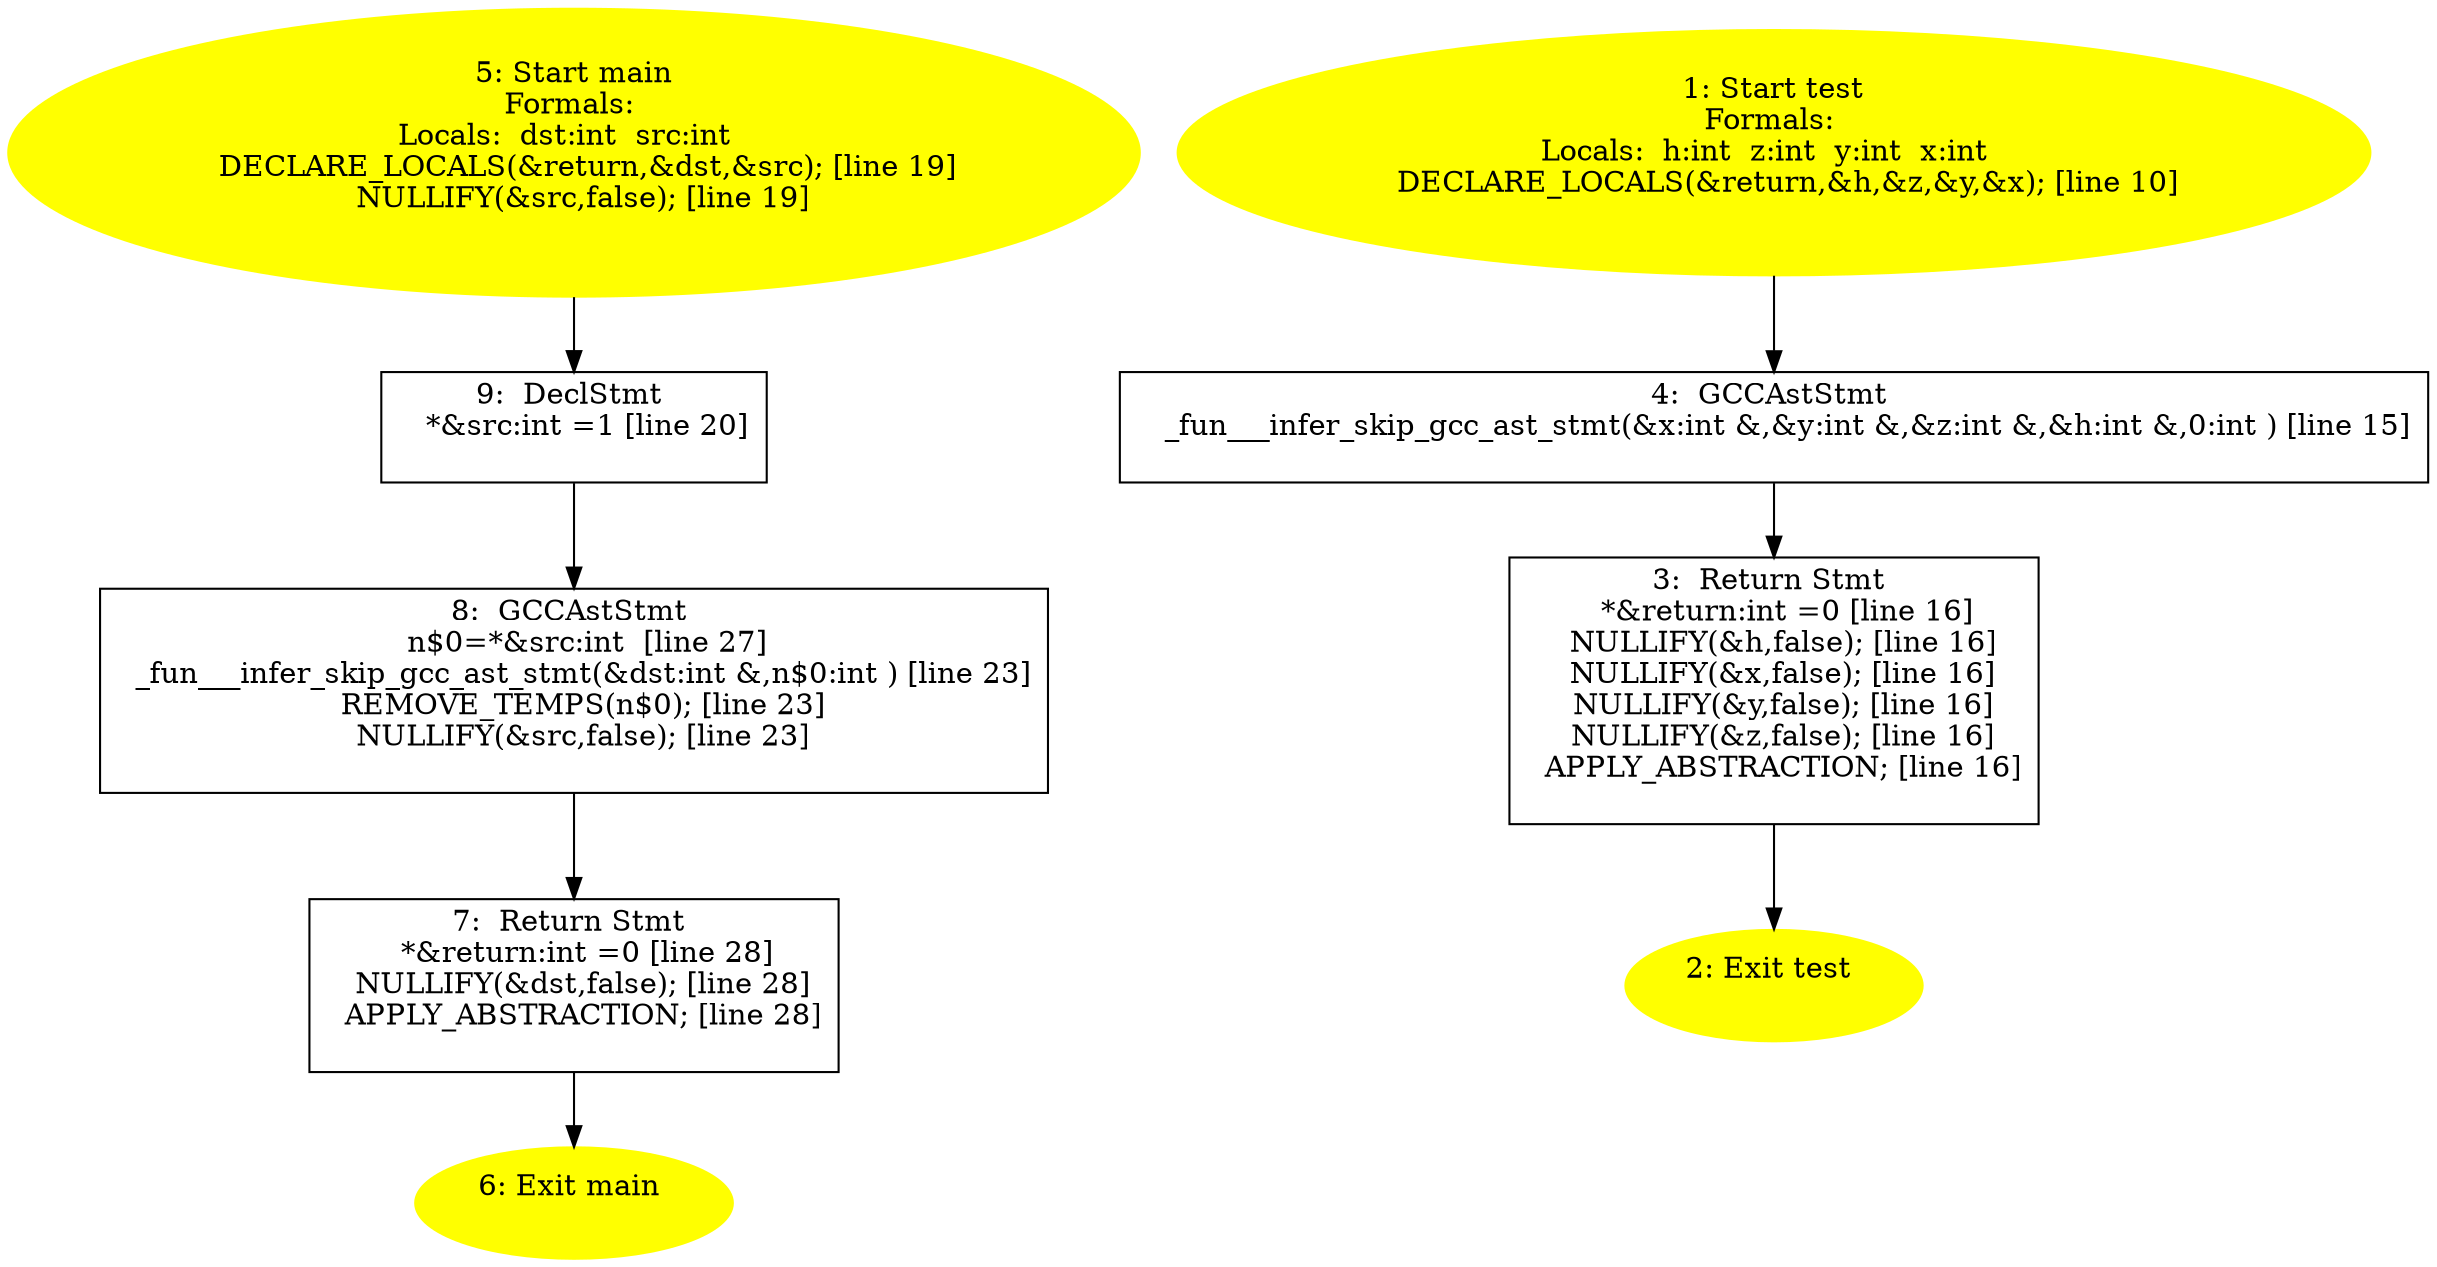 digraph iCFG {
9 [label="9:  DeclStmt \n   *&src:int =1 [line 20]\n " shape="box"]
	

	 9 -> 8 ;
8 [label="8:  GCCAstStmt \n   n$0=*&src:int  [line 27]\n  _fun___infer_skip_gcc_ast_stmt(&dst:int &,n$0:int ) [line 23]\n  REMOVE_TEMPS(n$0); [line 23]\n  NULLIFY(&src,false); [line 23]\n " shape="box"]
	

	 8 -> 7 ;
7 [label="7:  Return Stmt \n   *&return:int =0 [line 28]\n  NULLIFY(&dst,false); [line 28]\n  APPLY_ABSTRACTION; [line 28]\n " shape="box"]
	

	 7 -> 6 ;
6 [label="6: Exit main \n  " color=yellow style=filled]
	

5 [label="5: Start main\nFormals: \nLocals:  dst:int  src:int  \n   DECLARE_LOCALS(&return,&dst,&src); [line 19]\n  NULLIFY(&src,false); [line 19]\n " color=yellow style=filled]
	

	 5 -> 9 ;
4 [label="4:  GCCAstStmt \n   _fun___infer_skip_gcc_ast_stmt(&x:int &,&y:int &,&z:int &,&h:int &,0:int ) [line 15]\n " shape="box"]
	

	 4 -> 3 ;
3 [label="3:  Return Stmt \n   *&return:int =0 [line 16]\n  NULLIFY(&h,false); [line 16]\n  NULLIFY(&x,false); [line 16]\n  NULLIFY(&y,false); [line 16]\n  NULLIFY(&z,false); [line 16]\n  APPLY_ABSTRACTION; [line 16]\n " shape="box"]
	

	 3 -> 2 ;
2 [label="2: Exit test \n  " color=yellow style=filled]
	

1 [label="1: Start test\nFormals: \nLocals:  h:int  z:int  y:int  x:int  \n   DECLARE_LOCALS(&return,&h,&z,&y,&x); [line 10]\n " color=yellow style=filled]
	

	 1 -> 4 ;
}
